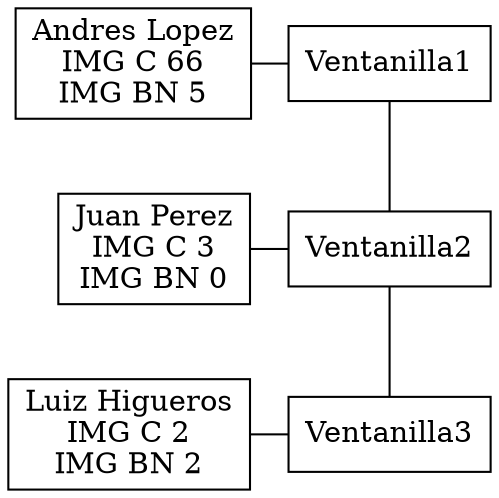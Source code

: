 digraph listaVentanillas {
node[shape=box]
edge[arrowhead=none]
0 [label=Ventanilla1]
1 [label=Ventanilla2]
2 [label=Ventanilla3]
3 [label="Andres Lopez\nIMG C 66\nIMG BN 5"]
4 [label="Juan Perez\nIMG C 3\nIMG BN 0"]
5 [label="Luiz Higueros\nIMG C 2\nIMG BN 2"]
0->1
1->2
3->0
4->1
5->2
{rank=same; 3; 0}
{rank=same; 4; 1}
{rank=same; 5; 2}
rankdir=TB
}